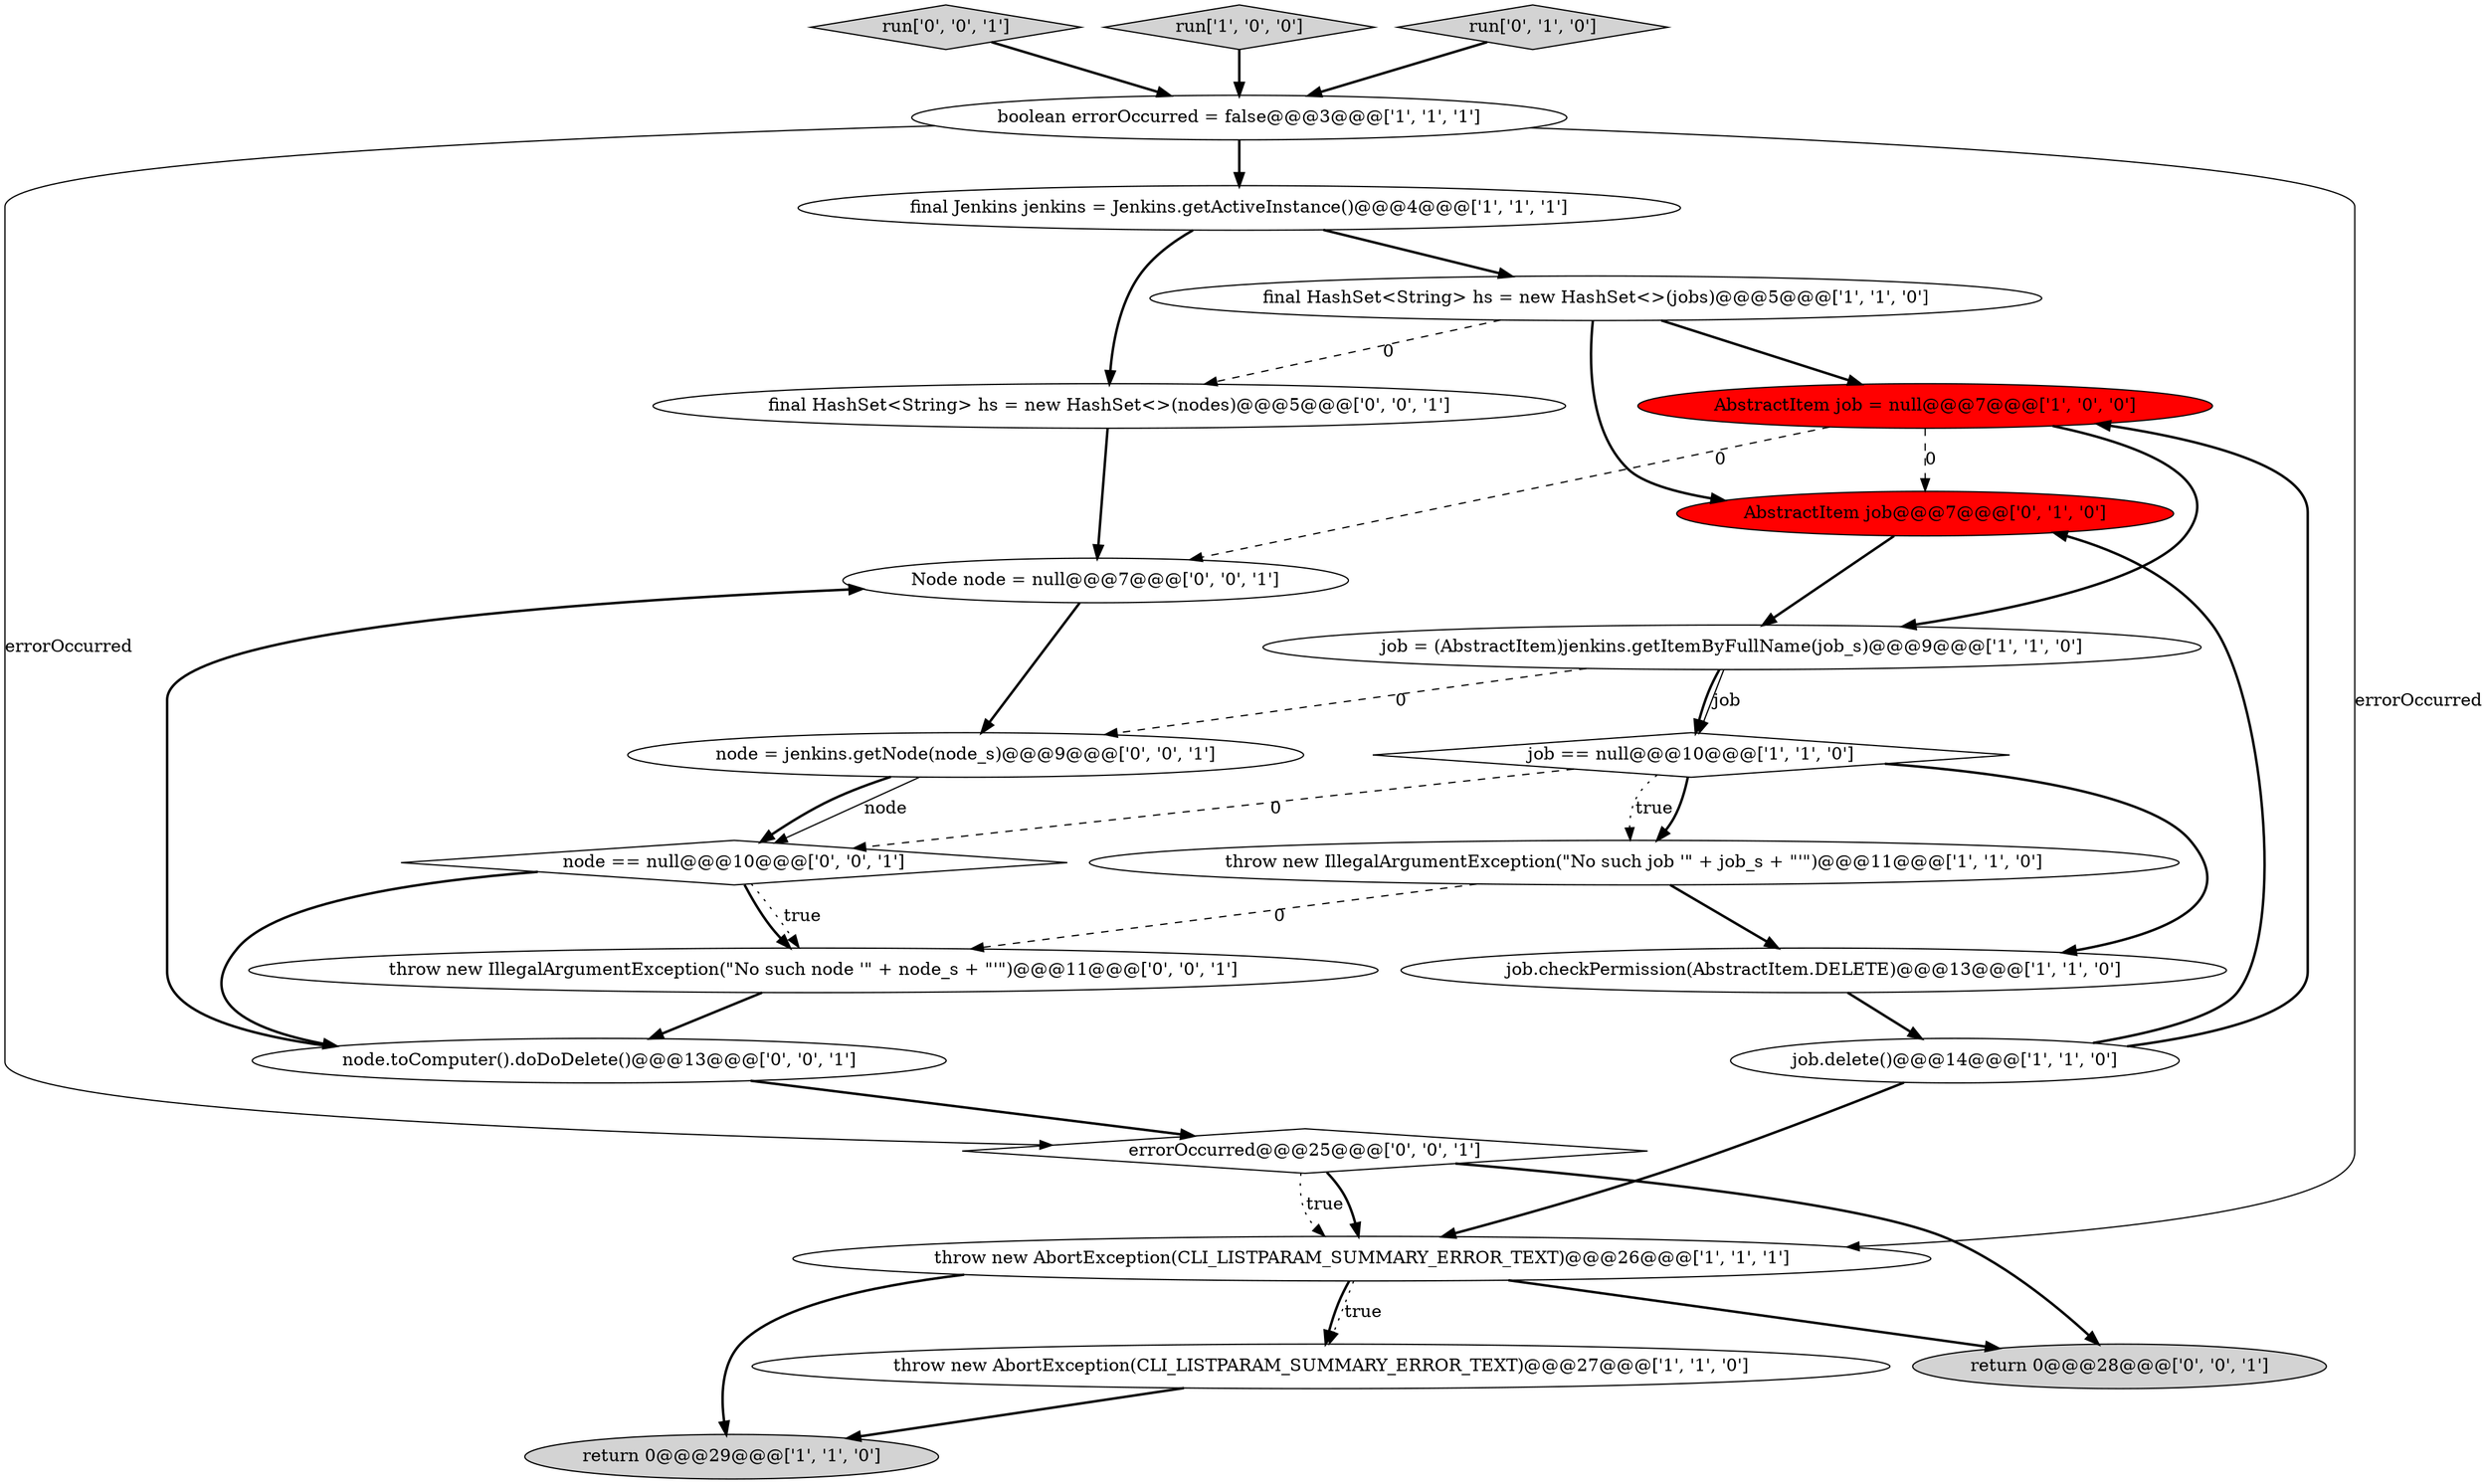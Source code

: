 digraph {
18 [style = filled, label = "run['0', '0', '1']", fillcolor = lightgray, shape = diamond image = "AAA0AAABBB3BBB"];
6 [style = filled, label = "return 0@@@29@@@['1', '1', '0']", fillcolor = lightgray, shape = ellipse image = "AAA0AAABBB1BBB"];
17 [style = filled, label = "final HashSet<String> hs = new HashSet<>(nodes)@@@5@@@['0', '0', '1']", fillcolor = white, shape = ellipse image = "AAA0AAABBB3BBB"];
4 [style = filled, label = "throw new IllegalArgumentException(\"No such job '\" + job_s + \"'\")@@@11@@@['1', '1', '0']", fillcolor = white, shape = ellipse image = "AAA0AAABBB1BBB"];
21 [style = filled, label = "errorOccurred@@@25@@@['0', '0', '1']", fillcolor = white, shape = diamond image = "AAA0AAABBB3BBB"];
23 [style = filled, label = "throw new IllegalArgumentException(\"No such node '\" + node_s + \"'\")@@@11@@@['0', '0', '1']", fillcolor = white, shape = ellipse image = "AAA0AAABBB3BBB"];
5 [style = filled, label = "throw new AbortException(CLI_LISTPARAM_SUMMARY_ERROR_TEXT)@@@27@@@['1', '1', '0']", fillcolor = white, shape = ellipse image = "AAA0AAABBB1BBB"];
3 [style = filled, label = "AbstractItem job = null@@@7@@@['1', '0', '0']", fillcolor = red, shape = ellipse image = "AAA1AAABBB1BBB"];
15 [style = filled, label = "Node node = null@@@7@@@['0', '0', '1']", fillcolor = white, shape = ellipse image = "AAA0AAABBB3BBB"];
16 [style = filled, label = "node = jenkins.getNode(node_s)@@@9@@@['0', '0', '1']", fillcolor = white, shape = ellipse image = "AAA0AAABBB3BBB"];
13 [style = filled, label = "AbstractItem job@@@7@@@['0', '1', '0']", fillcolor = red, shape = ellipse image = "AAA1AAABBB2BBB"];
12 [style = filled, label = "throw new AbortException(CLI_LISTPARAM_SUMMARY_ERROR_TEXT)@@@26@@@['1', '1', '1']", fillcolor = white, shape = ellipse image = "AAA0AAABBB1BBB"];
20 [style = filled, label = "return 0@@@28@@@['0', '0', '1']", fillcolor = lightgray, shape = ellipse image = "AAA0AAABBB3BBB"];
11 [style = filled, label = "final Jenkins jenkins = Jenkins.getActiveInstance()@@@4@@@['1', '1', '1']", fillcolor = white, shape = ellipse image = "AAA0AAABBB1BBB"];
7 [style = filled, label = "final HashSet<String> hs = new HashSet<>(jobs)@@@5@@@['1', '1', '0']", fillcolor = white, shape = ellipse image = "AAA0AAABBB1BBB"];
9 [style = filled, label = "run['1', '0', '0']", fillcolor = lightgray, shape = diamond image = "AAA0AAABBB1BBB"];
22 [style = filled, label = "node == null@@@10@@@['0', '0', '1']", fillcolor = white, shape = diamond image = "AAA0AAABBB3BBB"];
1 [style = filled, label = "job = (AbstractItem)jenkins.getItemByFullName(job_s)@@@9@@@['1', '1', '0']", fillcolor = white, shape = ellipse image = "AAA0AAABBB1BBB"];
19 [style = filled, label = "node.toComputer().doDoDelete()@@@13@@@['0', '0', '1']", fillcolor = white, shape = ellipse image = "AAA0AAABBB3BBB"];
8 [style = filled, label = "job.delete()@@@14@@@['1', '1', '0']", fillcolor = white, shape = ellipse image = "AAA0AAABBB1BBB"];
10 [style = filled, label = "job.checkPermission(AbstractItem.DELETE)@@@13@@@['1', '1', '0']", fillcolor = white, shape = ellipse image = "AAA0AAABBB1BBB"];
0 [style = filled, label = "job == null@@@10@@@['1', '1', '0']", fillcolor = white, shape = diamond image = "AAA0AAABBB1BBB"];
14 [style = filled, label = "run['0', '1', '0']", fillcolor = lightgray, shape = diamond image = "AAA0AAABBB2BBB"];
2 [style = filled, label = "boolean errorOccurred = false@@@3@@@['1', '1', '1']", fillcolor = white, shape = ellipse image = "AAA0AAABBB1BBB"];
7->13 [style = bold, label=""];
4->10 [style = bold, label=""];
16->22 [style = solid, label="node"];
21->12 [style = dotted, label="true"];
12->5 [style = bold, label=""];
22->23 [style = dotted, label="true"];
3->1 [style = bold, label=""];
22->19 [style = bold, label=""];
9->2 [style = bold, label=""];
7->17 [style = dashed, label="0"];
2->21 [style = solid, label="errorOccurred"];
0->4 [style = dotted, label="true"];
8->3 [style = bold, label=""];
12->20 [style = bold, label=""];
1->0 [style = bold, label=""];
18->2 [style = bold, label=""];
16->22 [style = bold, label=""];
15->16 [style = bold, label=""];
12->6 [style = bold, label=""];
3->13 [style = dashed, label="0"];
22->23 [style = bold, label=""];
0->22 [style = dashed, label="0"];
7->3 [style = bold, label=""];
13->1 [style = bold, label=""];
21->12 [style = bold, label=""];
2->12 [style = solid, label="errorOccurred"];
0->10 [style = bold, label=""];
21->20 [style = bold, label=""];
5->6 [style = bold, label=""];
10->8 [style = bold, label=""];
12->5 [style = dotted, label="true"];
0->4 [style = bold, label=""];
1->16 [style = dashed, label="0"];
23->19 [style = bold, label=""];
17->15 [style = bold, label=""];
3->15 [style = dashed, label="0"];
11->17 [style = bold, label=""];
14->2 [style = bold, label=""];
19->15 [style = bold, label=""];
4->23 [style = dashed, label="0"];
2->11 [style = bold, label=""];
8->12 [style = bold, label=""];
11->7 [style = bold, label=""];
1->0 [style = solid, label="job"];
8->13 [style = bold, label=""];
19->21 [style = bold, label=""];
}

